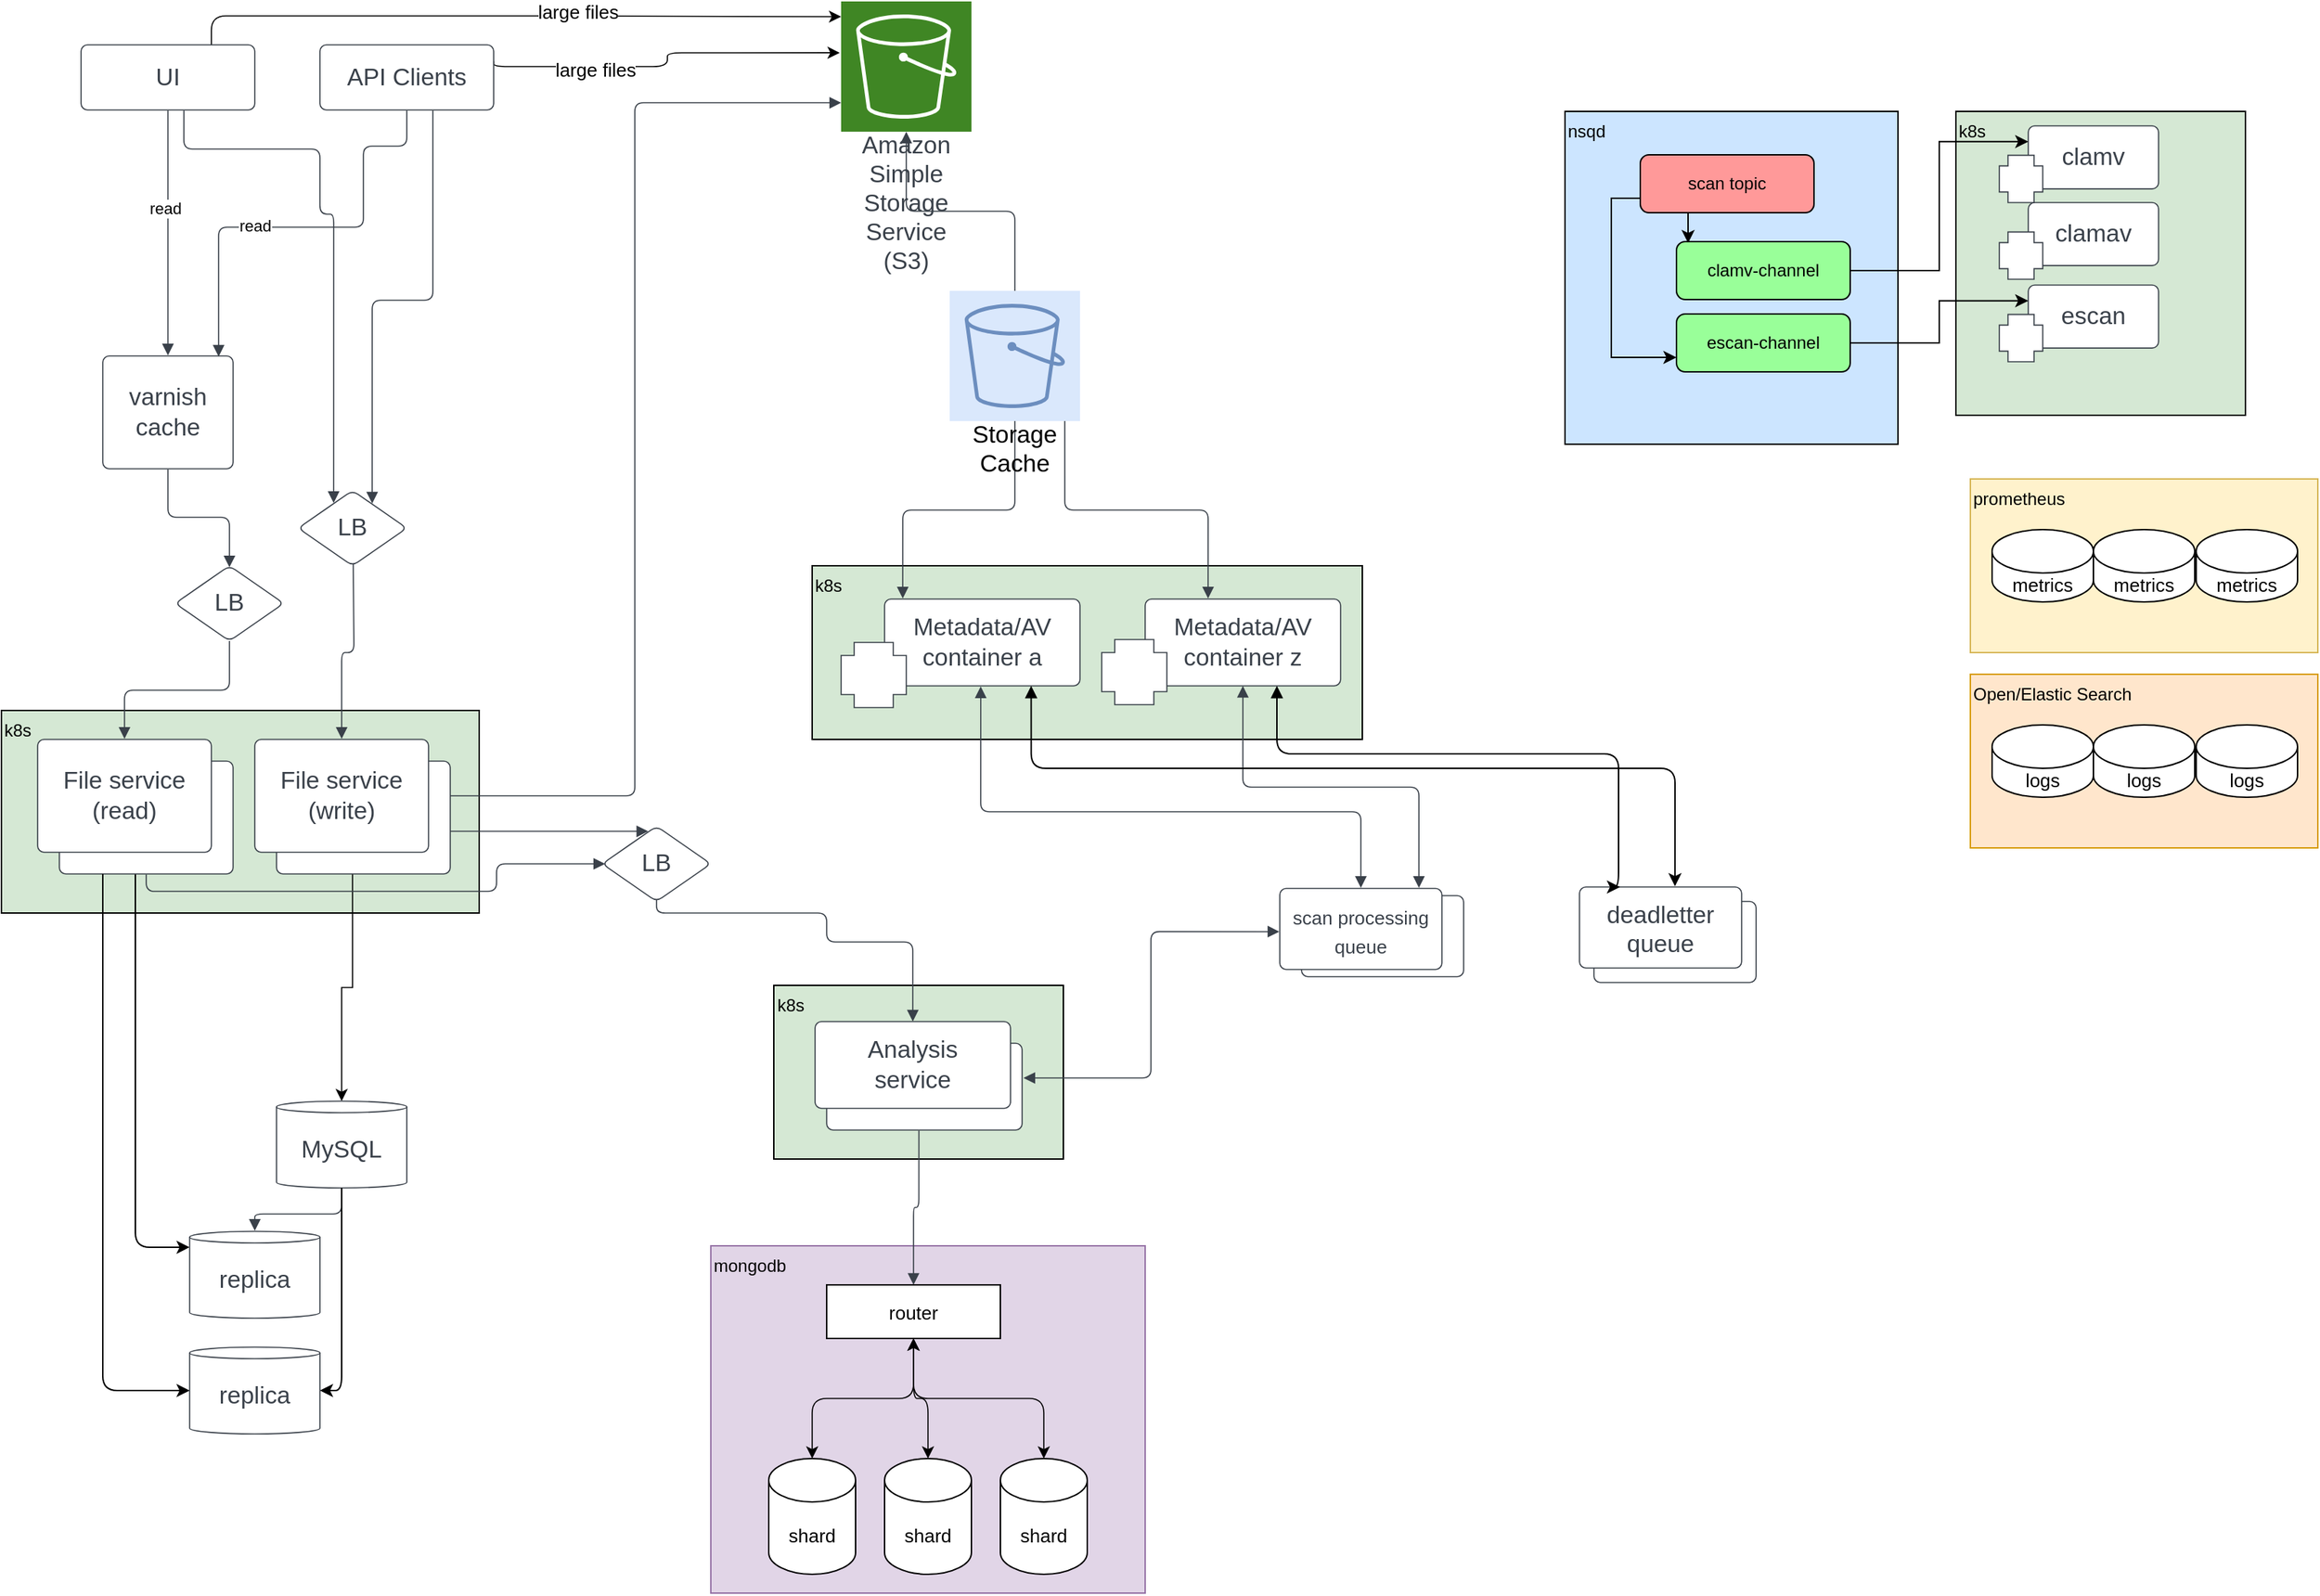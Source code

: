 <mxfile version="20.8.23" type="github">
  <diagram name="Page-1" id="y-LyxDxaMNcqyR3sVE2q">
    <mxGraphModel dx="1234" dy="1135" grid="1" gridSize="10" guides="1" tooltips="1" connect="1" arrows="1" fold="1" page="1" pageScale="1" pageWidth="850" pageHeight="1100" math="0" shadow="0">
      <root>
        <mxCell id="0" />
        <mxCell id="1" parent="0" />
        <mxCell id="04WBHfLe66z8OnM60uLq-13" value="&lt;div style=&quot;&quot;&gt;&lt;span style=&quot;background-color: initial;&quot;&gt;prometheus&lt;/span&gt;&lt;/div&gt;" style="rounded=0;whiteSpace=wrap;html=1;shadow=0;fillColor=#fff2cc;align=left;horizontal=1;verticalAlign=top;strokeColor=#d6b656;" parent="1" vertex="1">
          <mxGeometry x="1380" y="360" width="240" height="120" as="geometry" />
        </mxCell>
        <mxCell id="04WBHfLe66z8OnM60uLq-2" value="" style="html=1;overflow=block;blockSpacing=1;whiteSpace=wrap;fontSize=16.7;fontColor=#3a414a;spacing=9;strokeColor=#3a414a;strokeOpacity=100;rounded=1;absoluteArcSize=1;arcSize=9;strokeWidth=0.8;lucidId=btbAd6Julc-V;" parent="1" vertex="1">
          <mxGeometry x="1120" y="652" width="112" height="56" as="geometry" />
        </mxCell>
        <mxCell id="1xujQl--1Ha5xIMBBTP0-5" value="&lt;div style=&quot;&quot;&gt;&lt;span style=&quot;background-color: initial;&quot;&gt;k8s&lt;/span&gt;&lt;/div&gt;" style="rounded=0;whiteSpace=wrap;html=1;shadow=0;fillColor=#D5E8D4;align=left;verticalAlign=top;" parent="1" vertex="1">
          <mxGeometry x="580" y="420" width="380" height="120" as="geometry" />
        </mxCell>
        <mxCell id="1xujQl--1Ha5xIMBBTP0-4" value="&lt;div style=&quot;&quot;&gt;&lt;span style=&quot;background-color: initial;&quot;&gt;k8s&lt;/span&gt;&lt;/div&gt;" style="rounded=0;whiteSpace=wrap;html=1;shadow=0;fillColor=#D5E8D4;align=left;verticalAlign=top;" parent="1" vertex="1">
          <mxGeometry x="553.5" y="710" width="200" height="120" as="geometry" />
        </mxCell>
        <mxCell id="1xujQl--1Ha5xIMBBTP0-3" value="&lt;div style=&quot;&quot;&gt;&lt;span style=&quot;background-color: initial;&quot;&gt;k8s&lt;/span&gt;&lt;/div&gt;" style="rounded=0;whiteSpace=wrap;html=1;shadow=0;fillColor=#D5E8D4;align=left;verticalAlign=top;" parent="1" vertex="1">
          <mxGeometry x="20" y="520" width="330" height="140" as="geometry" />
        </mxCell>
        <mxCell id="04WBHfLe66z8OnM60uLq-6" style="edgeStyle=orthogonalEdgeStyle;rounded=1;orthogonalLoop=1;jettySize=auto;html=1;exitX=0.75;exitY=0;exitDx=0;exitDy=0;entryX=0;entryY=0.117;entryDx=0;entryDy=0;entryPerimeter=0;startArrow=none;startFill=0;strokeWidth=0.8;" parent="1" source="hXa-6y1HHUY4edhHJNpj-2" target="hXa-6y1HHUY4edhHJNpj-9" edge="1">
          <mxGeometry relative="1" as="geometry" />
        </mxCell>
        <mxCell id="04WBHfLe66z8OnM60uLq-18" value="large files" style="edgeLabel;html=1;align=center;verticalAlign=middle;resizable=0;points=[];fontSize=13;" parent="04WBHfLe66z8OnM60uLq-6" vertex="1" connectable="0">
          <mxGeometry x="0.205" y="4" relative="1" as="geometry">
            <mxPoint x="-1" as="offset" />
          </mxGeometry>
        </mxCell>
        <mxCell id="hXa-6y1HHUY4edhHJNpj-2" value="UI" style="html=1;overflow=block;blockSpacing=1;whiteSpace=wrap;fontSize=16.7;fontColor=#3a414a;spacing=3.8;strokeColor=#3a414a;strokeOpacity=100;rounded=1;absoluteArcSize=1;arcSize=9;strokeWidth=0.8;lucidId=MUaAsZmHcQHZ;" parent="1" vertex="1">
          <mxGeometry x="75" y="60" width="120" height="45" as="geometry" />
        </mxCell>
        <mxCell id="hXa-6y1HHUY4edhHJNpj-3" value="varnish&#xa;cache" style="html=1;overflow=block;blockSpacing=1;whiteSpace=wrap;fontSize=16.7;fontColor=#3a414a;spacing=9;strokeColor=#3a414a;strokeOpacity=100;rounded=1;absoluteArcSize=1;arcSize=9;strokeWidth=0.8;lucidId=AsbAGEp7X9WD;" parent="1" vertex="1">
          <mxGeometry x="90" y="275" width="90" height="78" as="geometry" />
        </mxCell>
        <mxCell id="04WBHfLe66z8OnM60uLq-7" style="edgeStyle=orthogonalEdgeStyle;rounded=1;orthogonalLoop=1;jettySize=auto;html=1;exitX=1;exitY=0.25;exitDx=0;exitDy=0;entryX=-0.011;entryY=0.394;entryDx=0;entryDy=0;entryPerimeter=0;startArrow=none;startFill=0;strokeWidth=0.8;" parent="1" source="hXa-6y1HHUY4edhHJNpj-4" target="hXa-6y1HHUY4edhHJNpj-9" edge="1">
          <mxGeometry relative="1" as="geometry">
            <Array as="points">
              <mxPoint x="360" y="75" />
              <mxPoint x="480" y="75" />
              <mxPoint x="480" y="66" />
            </Array>
          </mxGeometry>
        </mxCell>
        <mxCell id="04WBHfLe66z8OnM60uLq-19" value="large files" style="edgeLabel;html=1;align=center;verticalAlign=middle;resizable=0;points=[];fontSize=13;" parent="04WBHfLe66z8OnM60uLq-7" vertex="1" connectable="0">
          <mxGeometry x="-0.423" y="-2" relative="1" as="geometry">
            <mxPoint as="offset" />
          </mxGeometry>
        </mxCell>
        <mxCell id="hXa-6y1HHUY4edhHJNpj-4" value="API Clients" style="html=1;overflow=block;blockSpacing=1;whiteSpace=wrap;fontSize=16.7;fontColor=#3a414a;spacing=3.8;strokeColor=#3a414a;strokeOpacity=100;rounded=1;absoluteArcSize=1;arcSize=9;strokeWidth=0.8;lucidId=lAbAQljE3fKm;" parent="1" vertex="1">
          <mxGeometry x="240" y="60" width="120" height="45" as="geometry" />
        </mxCell>
        <mxCell id="hXa-6y1HHUY4edhHJNpj-5" value="" style="html=1;jettySize=18;whiteSpace=wrap;fontSize=13;strokeColor=#3a414a;strokeOpacity=100;strokeWidth=0.8;rounded=1;arcSize=12;edgeStyle=orthogonalEdgeStyle;startArrow=none;endArrow=block;endFill=1;exitX=0.5;exitY=1.008;exitPerimeter=0;entryX=0.5;entryY=-0.005;entryPerimeter=0;lucidId=yAbA5ouObgFG;" parent="1" source="hXa-6y1HHUY4edhHJNpj-2" target="hXa-6y1HHUY4edhHJNpj-3" edge="1">
          <mxGeometry width="100" height="100" relative="1" as="geometry">
            <Array as="points" />
          </mxGeometry>
        </mxCell>
        <mxCell id="04WBHfLe66z8OnM60uLq-8" value="read" style="edgeLabel;html=1;align=center;verticalAlign=middle;resizable=0;points=[];" parent="hXa-6y1HHUY4edhHJNpj-5" vertex="1" connectable="0">
          <mxGeometry x="-0.207" y="-2" relative="1" as="geometry">
            <mxPoint as="offset" />
          </mxGeometry>
        </mxCell>
        <mxCell id="hXa-6y1HHUY4edhHJNpj-6" value="" style="html=1;jettySize=18;whiteSpace=wrap;fontSize=13;strokeColor=#3a414a;strokeOpacity=100;strokeWidth=0.8;rounded=1;arcSize=12;edgeStyle=orthogonalEdgeStyle;startArrow=none;endArrow=block;endFill=1;exitX=0.5;exitY=1.008;exitPerimeter=0;lucidId=CAbAW3dfCDCP;entryX=0.889;entryY=0.006;entryDx=0;entryDy=0;entryPerimeter=0;" parent="1" source="hXa-6y1HHUY4edhHJNpj-4" target="hXa-6y1HHUY4edhHJNpj-3" edge="1">
          <mxGeometry width="100" height="100" relative="1" as="geometry">
            <Array as="points">
              <mxPoint x="300" y="130" />
              <mxPoint x="270" y="130" />
              <mxPoint x="270" y="186" />
              <mxPoint x="170" y="186" />
            </Array>
            <mxPoint x="170" y="270" as="targetPoint" />
          </mxGeometry>
        </mxCell>
        <mxCell id="04WBHfLe66z8OnM60uLq-9" value="read" style="edgeLabel;html=1;align=center;verticalAlign=middle;resizable=0;points=[];" parent="hXa-6y1HHUY4edhHJNpj-6" vertex="1" connectable="0">
          <mxGeometry x="0.224" y="4" relative="1" as="geometry">
            <mxPoint x="-2" y="-5" as="offset" />
          </mxGeometry>
        </mxCell>
        <mxCell id="hXa-6y1HHUY4edhHJNpj-7" value="" style="html=1;jettySize=18;whiteSpace=wrap;fontSize=13;strokeColor=#3a414a;strokeOpacity=100;strokeWidth=0.8;rounded=1;arcSize=12;edgeStyle=orthogonalEdgeStyle;startArrow=none;endArrow=block;endFill=1;exitX=0.592;exitY=1.008;exitPerimeter=0;entryX=0.326;entryY=0.165;entryPerimeter=0;lucidId=LK-A93RRJ~lh;" parent="1" source="hXa-6y1HHUY4edhHJNpj-2" target="hXa-6y1HHUY4edhHJNpj-24" edge="1">
          <mxGeometry width="100" height="100" relative="1" as="geometry">
            <Array as="points">
              <mxPoint x="146" y="132" />
              <mxPoint x="240" y="132" />
              <mxPoint x="240" y="177" />
              <mxPoint x="249" y="177" />
            </Array>
          </mxGeometry>
        </mxCell>
        <mxCell id="hXa-6y1HHUY4edhHJNpj-8" value="" style="html=1;jettySize=18;whiteSpace=wrap;fontSize=13;strokeColor=#3a414a;strokeOpacity=100;strokeWidth=0.8;rounded=1;arcSize=12;edgeStyle=orthogonalEdgeStyle;startArrow=none;endArrow=block;endFill=1;exitX=0.65;exitY=1.008;exitPerimeter=0;entryX=0.681;entryY=0.172;entryPerimeter=0;lucidId=3K-AAR2VfJgU;" parent="1" source="hXa-6y1HHUY4edhHJNpj-4" target="hXa-6y1HHUY4edhHJNpj-24" edge="1">
          <mxGeometry width="100" height="100" relative="1" as="geometry">
            <Array as="points" />
          </mxGeometry>
        </mxCell>
        <mxCell id="hXa-6y1HHUY4edhHJNpj-9" value="Amazon Simple Storage Service (S3)" style="html=1;overflow=block;blockSpacing=1;whiteSpace=wrap;shape=mxgraph.aws4.resourceIcon;resIcon=mxgraph.aws4.s3;labelPosition=center;verticalLabelPosition=bottom;align=center;verticalAlign=top;strokeColor=#ffffff;pointerEvents=1;fontSize=16.7;fontColor=#3a414a;spacing=0;strokeOpacity=100;rounded=1;absoluteArcSize=1;arcSize=9;fillColor=#3f8624;strokeWidth=0.8;lucidId=nL-A-xHwRL.q;" parent="1" vertex="1">
          <mxGeometry x="600" y="30" width="90" height="90" as="geometry" />
        </mxCell>
        <mxCell id="hXa-6y1HHUY4edhHJNpj-10" value="" style="html=1;jettySize=18;whiteSpace=wrap;fontSize=13;strokeColor=#3a414a;strokeOpacity=100;strokeWidth=0.8;rounded=1;arcSize=12;edgeStyle=orthogonalEdgeStyle;startArrow=block;startFill=1;endArrow=none;exitX=0.322;exitY=-0.006;exitPerimeter=0;entryX=0.883;entryY=1;entryPerimeter=0;lucidId=.R-AUnFkGZkl;entryDx=0;entryDy=0;" parent="1" source="hXa-6y1HHUY4edhHJNpj-19" target="hXa-6y1HHUY4edhHJNpj-29" edge="1">
          <mxGeometry width="100" height="100" relative="1" as="geometry">
            <Array as="points" />
          </mxGeometry>
        </mxCell>
        <mxCell id="hXa-6y1HHUY4edhHJNpj-11" value="" style="html=1;jettySize=18;whiteSpace=wrap;fontSize=13;strokeColor=#3a414a;strokeOpacity=100;strokeWidth=0.8;rounded=1;arcSize=12;edgeStyle=orthogonalEdgeStyle;startArrow=block;startFill=1;endArrow=none;exitX=0.093;exitY=-0.006;exitPerimeter=0;lucidId=gS-AWBN6CLWu;" parent="1" source="hXa-6y1HHUY4edhHJNpj-16" target="hXa-6y1HHUY4edhHJNpj-29" edge="1">
          <mxGeometry width="100" height="100" relative="1" as="geometry">
            <Array as="points" />
          </mxGeometry>
        </mxCell>
        <mxCell id="hXa-6y1HHUY4edhHJNpj-12" value="" style="html=1;jettySize=18;whiteSpace=wrap;fontSize=13;strokeColor=#3a414a;strokeOpacity=100;strokeWidth=0.8;rounded=1;arcSize=12;edgeStyle=orthogonalEdgeStyle;startArrow=block;startFill=1;endArrow=block;endFill=1;exitX=0.5;exitY=-0.007;exitPerimeter=0;entryX=0.492;entryY=1.006;entryPerimeter=0;lucidId=oV-Ak5NaA3l7;" parent="1" source="hXa-6y1HHUY4edhHJNpj-40" target="hXa-6y1HHUY4edhHJNpj-16" edge="1">
          <mxGeometry width="100" height="100" relative="1" as="geometry">
            <Array as="points">
              <mxPoint x="959" y="590" />
              <mxPoint x="696" y="590" />
            </Array>
          </mxGeometry>
        </mxCell>
        <mxCell id="hXa-6y1HHUY4edhHJNpj-13" value="" style="html=1;jettySize=18;whiteSpace=wrap;fontSize=13;strokeColor=#3a414a;strokeOpacity=100;strokeWidth=0.8;rounded=1;arcSize=12;edgeStyle=orthogonalEdgeStyle;startArrow=block;startFill=1;endArrow=block;endFill=1;exitX=0.858;exitY=-0.007;exitPerimeter=0;entryX=0.5;entryY=1;lucidId=tV-A46rRRQXX;entryDx=0;entryDy=0;" parent="1" source="hXa-6y1HHUY4edhHJNpj-40" target="hXa-6y1HHUY4edhHJNpj-19" edge="1">
          <mxGeometry width="100" height="100" relative="1" as="geometry">
            <Array as="points" />
          </mxGeometry>
        </mxCell>
        <mxCell id="hXa-6y1HHUY4edhHJNpj-14" value="" style="html=1;jettySize=18;whiteSpace=wrap;fontSize=13;strokeColor=#3a414a;strokeOpacity=100;strokeWidth=0.8;rounded=1;arcSize=12;edgeStyle=orthogonalEdgeStyle;startArrow=none;endArrow=block;endFill=1;exitX=1.003;exitY=0.5;exitPerimeter=0;entryX=0;entryY=0.778;entryPerimeter=0;lucidId=ZU-AGK-hpeZ6;entryDx=0;entryDy=0;" parent="1" source="hXa-6y1HHUY4edhHJNpj-36" target="hXa-6y1HHUY4edhHJNpj-9" edge="1">
          <mxGeometry width="100" height="100" relative="1" as="geometry">
            <Array as="points" />
          </mxGeometry>
        </mxCell>
        <mxCell id="hXa-6y1HHUY4edhHJNpj-15" value="" style="group;dropTarget=0;pointerEvents=0;" parent="1" vertex="1">
          <mxGeometry x="600" y="443" width="165" height="75" as="geometry" />
        </mxCell>
        <mxCell id="hXa-6y1HHUY4edhHJNpj-16" value="Metadata/AV container a" style="html=1;overflow=block;blockSpacing=1;whiteSpace=wrap;fontSize=16.7;fontColor=#3a414a;spacing=9;strokeColor=#3a414a;strokeOpacity=100;rounded=1;absoluteArcSize=1;arcSize=9;strokeWidth=0.8;lucidId=3ubARrWa.dEW;" parent="hXa-6y1HHUY4edhHJNpj-15" vertex="1">
          <mxGeometry x="30" width="135" height="60" as="geometry" />
        </mxCell>
        <mxCell id="hXa-6y1HHUY4edhHJNpj-17" value="" style="html=1;overflow=block;blockSpacing=1;whiteSpace=wrap;shape=cross;size=0.6;fontSize=13;spacing=3.8;strokeColor=#3a414a;strokeOpacity=100;rounded=1;absoluteArcSize=1;arcSize=9;strokeWidth=0.8;lucidId=CW-A0ZIognEs;" parent="hXa-6y1HHUY4edhHJNpj-15" vertex="1">
          <mxGeometry y="30" width="45" height="45" as="geometry" />
        </mxCell>
        <mxCell id="hXa-6y1HHUY4edhHJNpj-18" value="" style="group;dropTarget=0;pointerEvents=0;" parent="1" vertex="1">
          <mxGeometry x="780" y="443" width="165" height="73" as="geometry" />
        </mxCell>
        <mxCell id="hXa-6y1HHUY4edhHJNpj-19" value="Metadata/AV container z" style="html=1;overflow=block;blockSpacing=1;whiteSpace=wrap;fontSize=16.7;fontColor=#3a414a;spacing=9;strokeColor=#3a414a;strokeOpacity=100;rounded=1;absoluteArcSize=1;arcSize=9;strokeWidth=0.8;lucidId=IubAFPZZPDiD;" parent="hXa-6y1HHUY4edhHJNpj-18" vertex="1">
          <mxGeometry x="30" width="135" height="60" as="geometry" />
        </mxCell>
        <mxCell id="hXa-6y1HHUY4edhHJNpj-20" value="" style="html=1;overflow=block;blockSpacing=1;whiteSpace=wrap;shape=cross;size=0.6;fontSize=13;spacing=3.8;strokeColor=#3a414a;strokeOpacity=100;rounded=1;absoluteArcSize=1;arcSize=9;strokeWidth=0.8;lucidId=jX-A-kucoio-;" parent="hXa-6y1HHUY4edhHJNpj-18" vertex="1">
          <mxGeometry y="28" width="45" height="45" as="geometry" />
        </mxCell>
        <mxCell id="hXa-6y1HHUY4edhHJNpj-21" value="" style="html=1;jettySize=18;whiteSpace=wrap;fontSize=13;strokeColor=#3a414a;strokeOpacity=100;strokeWidth=0.8;rounded=1;arcSize=12;edgeStyle=orthogonalEdgeStyle;startArrow=none;endArrow=block;endFill=1;exitX=1.003;exitY=0.814;exitPerimeter=0;entryX=0.423;entryY=0.068;entryPerimeter=0;lucidId=w1-AuT3SUVOo;" parent="1" source="hXa-6y1HHUY4edhHJNpj-36" target="hXa-6y1HHUY4edhHJNpj-26" edge="1">
          <mxGeometry width="100" height="100" relative="1" as="geometry">
            <Array as="points" />
          </mxGeometry>
        </mxCell>
        <mxCell id="hXa-6y1HHUY4edhHJNpj-22" value="LB" style="html=1;overflow=block;blockSpacing=1;whiteSpace=wrap;rhombus;fontSize=16.7;fontColor=#3a414a;spacing=3.8;strokeColor=#3a414a;strokeOpacity=100;rounded=1;absoluteArcSize=1;arcSize=9;strokeWidth=0.8;lucidId=OJ_AG0BbIFwb;" parent="1" vertex="1">
          <mxGeometry x="140" y="420" width="75" height="52" as="geometry" />
        </mxCell>
        <mxCell id="hXa-6y1HHUY4edhHJNpj-23" value="" style="html=1;jettySize=18;whiteSpace=wrap;fontSize=13;strokeColor=#3a414a;strokeOpacity=100;strokeWidth=0.8;rounded=1;arcSize=12;edgeStyle=orthogonalEdgeStyle;startArrow=none;endArrow=block;endFill=1;exitX=0.5;exitY=1.005;exitPerimeter=0;entryX=0.5;entryY=0.02;entryPerimeter=0;lucidId=aK_AWFpUa9MZ;" parent="1" source="hXa-6y1HHUY4edhHJNpj-3" target="hXa-6y1HHUY4edhHJNpj-22" edge="1">
          <mxGeometry width="100" height="100" relative="1" as="geometry">
            <Array as="points" />
          </mxGeometry>
        </mxCell>
        <mxCell id="hXa-6y1HHUY4edhHJNpj-24" value="LB" style="html=1;overflow=block;blockSpacing=1;whiteSpace=wrap;rhombus;fontSize=16.7;fontColor=#3a414a;spacing=3.8;strokeColor=#3a414a;strokeOpacity=100;rounded=1;absoluteArcSize=1;arcSize=9;strokeWidth=0.8;lucidId=oK_AIq6K_kL.;" parent="1" vertex="1">
          <mxGeometry x="225" y="368" width="75" height="52" as="geometry" />
        </mxCell>
        <mxCell id="hXa-6y1HHUY4edhHJNpj-26" value="LB" style="html=1;overflow=block;blockSpacing=1;whiteSpace=wrap;rhombus;fontSize=16.7;fontColor=#3a414a;spacing=3.8;strokeColor=#3a414a;strokeOpacity=100;rounded=1;absoluteArcSize=1;arcSize=9;strokeWidth=0.8;lucidId=iL_A.OpMFom.;" parent="1" vertex="1">
          <mxGeometry x="435" y="600" width="75" height="52" as="geometry" />
        </mxCell>
        <mxCell id="hXa-6y1HHUY4edhHJNpj-27" value="" style="html=1;jettySize=18;whiteSpace=wrap;fontSize=13;strokeColor=#3a414a;strokeOpacity=100;strokeWidth=0.8;rounded=1;arcSize=12;edgeStyle=orthogonalEdgeStyle;startArrow=block;endArrow=block;endFill=1;exitX=1.007;exitY=0.4;exitPerimeter=0;entryX=-0.003;entryY=0.533;entryPerimeter=0;lucidId=lV-As-lXmsPl;startFill=1;exitDx=0;exitDy=0;" parent="1" source="hXa-6y1HHUY4edhHJNpj-42" target="hXa-6y1HHUY4edhHJNpj-40" edge="1">
          <mxGeometry width="100" height="100" relative="1" as="geometry">
            <Array as="points" />
          </mxGeometry>
        </mxCell>
        <mxCell id="hXa-6y1HHUY4edhHJNpj-28" value="" style="html=1;jettySize=18;whiteSpace=wrap;fontSize=13;strokeColor=#3a414a;strokeOpacity=100;strokeWidth=0.8;rounded=1;arcSize=12;edgeStyle=orthogonalEdgeStyle;startArrow=none;endArrow=block;endFill=1;exitX=0.5;exitY=0.98;exitPerimeter=0;entryX=0.5;entryY=0;lucidId=VL_AtHybdBf0;entryDx=0;entryDy=0;" parent="1" source="hXa-6y1HHUY4edhHJNpj-26" target="hXa-6y1HHUY4edhHJNpj-43" edge="1">
          <mxGeometry width="100" height="100" relative="1" as="geometry">
            <Array as="points">
              <mxPoint x="473" y="660" />
              <mxPoint x="590" y="660" />
              <mxPoint x="590" y="680" />
              <mxPoint x="650" y="680" />
            </Array>
          </mxGeometry>
        </mxCell>
        <mxCell id="hXa-6y1HHUY4edhHJNpj-29" value="Storage Cache" style="html=1;overflow=block;blockSpacing=1;whiteSpace=wrap;shape=mxgraph.aws4.resourceIcon;resIcon=mxgraph.aws4.s3;labelPosition=center;verticalLabelPosition=bottom;align=center;verticalAlign=top;strokeColor=#6c8ebf;pointerEvents=1;fontSize=16.7;spacing=0;strokeOpacity=100;fillOpacity=100;rounded=1;absoluteArcSize=1;arcSize=9;fillColor=#dae8fc;strokeWidth=0.8;lucidId=W2sBEWSzJqv8;" parent="1" vertex="1">
          <mxGeometry x="675" y="230" width="90" height="90" as="geometry" />
        </mxCell>
        <mxCell id="hXa-6y1HHUY4edhHJNpj-30" value="" style="html=1;jettySize=18;whiteSpace=wrap;fontSize=13;strokeColor=#3a414a;strokeOpacity=100;strokeWidth=0.8;rounded=1;arcSize=12;edgeStyle=orthogonalEdgeStyle;startArrow=none;endArrow=block;endFill=1;exitX=0.5;exitY=0;exitPerimeter=0;lucidId=O3sBa9tVLNE4;" parent="1" source="hXa-6y1HHUY4edhHJNpj-29" target="hXa-6y1HHUY4edhHJNpj-9" edge="1">
          <mxGeometry width="100" height="100" relative="1" as="geometry">
            <Array as="points" />
          </mxGeometry>
        </mxCell>
        <mxCell id="qNekTlK7of5VXqVgO7ZV-2" style="edgeStyle=orthogonalEdgeStyle;rounded=1;orthogonalLoop=1;jettySize=auto;html=1;exitX=0.5;exitY=1;exitDx=0;exitDy=0;entryX=0;entryY=0.183;entryDx=0;entryDy=0;entryPerimeter=0;" edge="1" parent="1" source="hXa-6y1HHUY4edhHJNpj-31" target="hXa-6y1HHUY4edhHJNpj-51">
          <mxGeometry relative="1" as="geometry" />
        </mxCell>
        <mxCell id="hXa-6y1HHUY4edhHJNpj-31" value="" style="group;dropTarget=0;pointerEvents=0;" parent="1" vertex="1">
          <mxGeometry x="45" y="540" width="135" height="93" as="geometry" />
        </mxCell>
        <mxCell id="hXa-6y1HHUY4edhHJNpj-32" value="" style="html=1;overflow=block;blockSpacing=1;whiteSpace=wrap;fontSize=13;spacing=9;strokeColor=#3a414a;strokeOpacity=100;rounded=1;absoluteArcSize=1;arcSize=9;strokeWidth=0.8;lucidId=~ttBVEa3.I3N;" parent="hXa-6y1HHUY4edhHJNpj-31" vertex="1">
          <mxGeometry x="15" y="15" width="120" height="78" as="geometry" />
        </mxCell>
        <mxCell id="hXa-6y1HHUY4edhHJNpj-33" value="File service&lt;br&gt;(read)" style="html=1;overflow=block;blockSpacing=1;whiteSpace=wrap;fontSize=16.7;fontColor=#3a414a;spacing=9;strokeColor=#3a414a;strokeOpacity=100;rounded=1;absoluteArcSize=1;arcSize=9;strokeWidth=0.8;lucidId=7O-AwI3FcKb8;" parent="hXa-6y1HHUY4edhHJNpj-31" vertex="1">
          <mxGeometry width="120" height="78" as="geometry" />
        </mxCell>
        <mxCell id="1xujQl--1Ha5xIMBBTP0-7" style="edgeStyle=orthogonalEdgeStyle;rounded=0;orthogonalLoop=1;jettySize=auto;html=1;exitX=0.5;exitY=1;exitDx=0;exitDy=0;entryX=0.5;entryY=0;entryDx=0;entryDy=0;entryPerimeter=0;strokeWidth=0.8;" parent="1" source="hXa-6y1HHUY4edhHJNpj-34" target="hXa-6y1HHUY4edhHJNpj-52" edge="1">
          <mxGeometry relative="1" as="geometry" />
        </mxCell>
        <mxCell id="hXa-6y1HHUY4edhHJNpj-34" value="" style="group;dropTarget=0;pointerEvents=0;" parent="1" vertex="1">
          <mxGeometry x="195" y="540" width="135" height="93" as="geometry" />
        </mxCell>
        <mxCell id="hXa-6y1HHUY4edhHJNpj-35" value="" style="html=1;overflow=block;blockSpacing=1;whiteSpace=wrap;fontSize=13;spacing=9;strokeColor=#3a414a;strokeOpacity=100;rounded=1;absoluteArcSize=1;arcSize=9;strokeWidth=0.8;lucidId=kvtBJpCWYM_A;" parent="hXa-6y1HHUY4edhHJNpj-34" vertex="1">
          <mxGeometry x="15" y="15" width="120" height="78" as="geometry" />
        </mxCell>
        <mxCell id="hXa-6y1HHUY4edhHJNpj-36" value="File service&lt;br&gt;(write)" style="html=1;overflow=block;blockSpacing=1;whiteSpace=wrap;fontSize=16.7;fontColor=#3a414a;spacing=9;strokeColor=#3a414a;strokeOpacity=100;rounded=1;absoluteArcSize=1;arcSize=9;strokeWidth=0.8;lucidId=PJ-AoIGXcERA;" parent="hXa-6y1HHUY4edhHJNpj-34" vertex="1">
          <mxGeometry width="120" height="78" as="geometry" />
        </mxCell>
        <mxCell id="hXa-6y1HHUY4edhHJNpj-38" value="" style="group;dropTarget=0;pointerEvents=0;" parent="1" vertex="1">
          <mxGeometry x="903" y="638" width="127" height="66" as="geometry" />
        </mxCell>
        <mxCell id="hXa-6y1HHUY4edhHJNpj-39" value="queue" style="html=1;overflow=block;blockSpacing=1;whiteSpace=wrap;fontSize=16.7;fontColor=#3a414a;spacing=9;strokeColor=#3a414a;strokeOpacity=100;rounded=1;absoluteArcSize=1;arcSize=9;strokeWidth=0.8;lucidId=hxtB71~ZdOpO;" parent="hXa-6y1HHUY4edhHJNpj-38" vertex="1">
          <mxGeometry x="15" y="10" width="112" height="56" as="geometry" />
        </mxCell>
        <mxCell id="hXa-6y1HHUY4edhHJNpj-40" value="&lt;font style=&quot;font-size: 13px;&quot;&gt;scan processing&lt;br&gt;queue&lt;/font&gt;" style="html=1;overflow=block;blockSpacing=1;whiteSpace=wrap;fontSize=16.7;fontColor=#3a414a;spacing=9;strokeColor=#3a414a;strokeOpacity=100;rounded=1;absoluteArcSize=1;arcSize=9;strokeWidth=0.8;lucidId=btbAd6Julc-V;" parent="hXa-6y1HHUY4edhHJNpj-38" vertex="1">
          <mxGeometry y="5" width="112" height="56" as="geometry" />
        </mxCell>
        <mxCell id="hXa-6y1HHUY4edhHJNpj-41" value="" style="group;dropTarget=0;pointerEvents=0;" parent="1" vertex="1">
          <mxGeometry x="582" y="735" width="143" height="75" as="geometry" />
        </mxCell>
        <mxCell id="hXa-6y1HHUY4edhHJNpj-42" value="" style="html=1;overflow=block;blockSpacing=1;whiteSpace=wrap;fontSize=13;spacing=9;strokeColor=#3a414a;strokeOpacity=100;rounded=1;absoluteArcSize=1;arcSize=9;strokeWidth=0.8;lucidId=EwtBDiIN6bOl;" parent="hXa-6y1HHUY4edhHJNpj-41" vertex="1">
          <mxGeometry x="8" y="15" width="135" height="60" as="geometry" />
        </mxCell>
        <mxCell id="hXa-6y1HHUY4edhHJNpj-43" value="Analysis&#xa;service" style="html=1;overflow=block;blockSpacing=1;whiteSpace=wrap;fontSize=16.7;fontColor=#3a414a;spacing=9;strokeColor=#3a414a;strokeOpacity=100;rounded=1;absoluteArcSize=1;arcSize=9;strokeWidth=0.8;lucidId=BdbA87A00XSl;" parent="hXa-6y1HHUY4edhHJNpj-41" vertex="1">
          <mxGeometry width="135" height="60" as="geometry" />
        </mxCell>
        <mxCell id="hXa-6y1HHUY4edhHJNpj-50" value="" style="group;dropTarget=0;pointerEvents=0;" parent="1" vertex="1">
          <mxGeometry x="150" y="790" width="210" height="150" as="geometry" />
        </mxCell>
        <mxCell id="hXa-6y1HHUY4edhHJNpj-51" value="replica" style="html=1;overflow=block;blockSpacing=1;whiteSpace=wrap;shape=cylinder3;size=4;anchorPointDirection=0;boundedLbl=1;fontSize=16.7;fontColor=#3a414a;spacing=3.8;strokeColor=#3a414a;strokeOpacity=100;rounded=1;absoluteArcSize=1;arcSize=9;strokeWidth=0.8;lucidId=qO_AcrsBWPtd;" parent="hXa-6y1HHUY4edhHJNpj-50" vertex="1">
          <mxGeometry y="90" width="90" height="60" as="geometry" />
        </mxCell>
        <mxCell id="hXa-6y1HHUY4edhHJNpj-52" value="MySQL" style="html=1;overflow=block;blockSpacing=1;whiteSpace=wrap;shape=cylinder3;size=4;anchorPointDirection=0;boundedLbl=1;fontSize=16.7;fontColor=#3a414a;spacing=3.8;strokeColor=#3a414a;strokeOpacity=100;rounded=1;absoluteArcSize=1;arcSize=9;strokeWidth=0.8;lucidId=FN_AYEe.1FHx;" parent="hXa-6y1HHUY4edhHJNpj-50" vertex="1">
          <mxGeometry x="60" width="90" height="60" as="geometry" />
        </mxCell>
        <mxCell id="hXa-6y1HHUY4edhHJNpj-54" value="" style="html=1;jettySize=18;whiteSpace=wrap;fontSize=13;strokeColor=#3a414a;strokeOpacity=100;strokeWidth=0.8;rounded=1;arcSize=12;edgeStyle=orthogonalEdgeStyle;startArrow=none;endArrow=block;endFill=1;exitX=0.5;exitY=1.006;exitPerimeter=0;entryX=0.5;entryY=-0.006;entryPerimeter=0;lucidId=_BtBj2xk1Dra;" parent="hXa-6y1HHUY4edhHJNpj-50" source="hXa-6y1HHUY4edhHJNpj-52" target="hXa-6y1HHUY4edhHJNpj-51" edge="1">
          <mxGeometry width="100" height="100" relative="1" as="geometry">
            <Array as="points" />
          </mxGeometry>
        </mxCell>
        <mxCell id="hXa-6y1HHUY4edhHJNpj-58" value="" style="html=1;jettySize=18;whiteSpace=wrap;fontSize=13;strokeColor=#3a414a;strokeOpacity=100;strokeWidth=0.8;rounded=1;arcSize=12;edgeStyle=orthogonalEdgeStyle;startArrow=none;endArrow=block;endFill=1;exitX=0.5;exitY=1.005;exitPerimeter=0;lucidId=O1-ApJW1sdHY;" parent="1" source="hXa-6y1HHUY4edhHJNpj-32" edge="1">
          <mxGeometry width="100" height="100" relative="1" as="geometry">
            <Array as="points">
              <mxPoint x="120" y="645" />
              <mxPoint x="362" y="645" />
              <mxPoint x="362" y="626" />
            </Array>
            <mxPoint x="437" y="626" as="targetPoint" />
          </mxGeometry>
        </mxCell>
        <mxCell id="hXa-6y1HHUY4edhHJNpj-59" value="" style="html=1;jettySize=18;whiteSpace=wrap;fontSize=13;strokeColor=#3a414a;strokeOpacity=100;strokeWidth=0.8;rounded=1;arcSize=12;edgeStyle=orthogonalEdgeStyle;startArrow=none;endArrow=block;endFill=1;entryX=0.5;entryY=-0.005;entryPerimeter=0;lucidId=iK_A9S8~naMm;exitX=0.5;exitY=1;exitDx=0;exitDy=0;" parent="1" source="hXa-6y1HHUY4edhHJNpj-22" target="hXa-6y1HHUY4edhHJNpj-33" edge="1">
          <mxGeometry width="100" height="100" relative="1" as="geometry">
            <Array as="points" />
            <mxPoint x="105" y="479" as="sourcePoint" />
          </mxGeometry>
        </mxCell>
        <mxCell id="hXa-6y1HHUY4edhHJNpj-60" value="" style="html=1;jettySize=18;whiteSpace=wrap;fontSize=13;strokeColor=#3a414a;strokeOpacity=100;strokeWidth=0.8;rounded=1;arcSize=12;edgeStyle=orthogonalEdgeStyle;startArrow=none;endArrow=block;endFill=1;entryX=0.5;entryY=-0.005;entryPerimeter=0;lucidId=4K_AyZ6jOAAn;" parent="1" target="hXa-6y1HHUY4edhHJNpj-36" edge="1">
          <mxGeometry width="100" height="100" relative="1" as="geometry">
            <Array as="points" />
            <mxPoint x="263" y="419" as="sourcePoint" />
          </mxGeometry>
        </mxCell>
        <mxCell id="04WBHfLe66z8OnM60uLq-1" value="deadletter&lt;br&gt;queue" style="html=1;overflow=block;blockSpacing=1;whiteSpace=wrap;fontSize=16.7;fontColor=#3a414a;spacing=9;strokeColor=#3a414a;strokeOpacity=100;rounded=1;absoluteArcSize=1;arcSize=9;strokeWidth=0.8;lucidId=btbAd6Julc-V;container=1;" parent="1" vertex="1">
          <mxGeometry x="1110" y="642" width="112" height="56" as="geometry">
            <mxRectangle x="1110" y="642" width="130" height="70" as="alternateBounds" />
          </mxGeometry>
        </mxCell>
        <mxCell id="04WBHfLe66z8OnM60uLq-4" style="edgeStyle=orthogonalEdgeStyle;rounded=1;orthogonalLoop=1;jettySize=auto;html=1;exitX=1;exitY=1;exitDx=0;exitDy=0;entryX=0.25;entryY=0;entryDx=0;entryDy=0;startArrow=block;startFill=1;" parent="1" target="04WBHfLe66z8OnM60uLq-1" edge="1">
          <mxGeometry relative="1" as="geometry">
            <mxPoint x="901" y="503" as="sourcePoint" />
            <mxPoint x="1137" y="626" as="targetPoint" />
            <Array as="points">
              <mxPoint x="901" y="550" />
              <mxPoint x="1137" y="550" />
            </Array>
          </mxGeometry>
        </mxCell>
        <mxCell id="04WBHfLe66z8OnM60uLq-5" style="edgeStyle=orthogonalEdgeStyle;rounded=1;orthogonalLoop=1;jettySize=auto;html=1;exitX=0.75;exitY=1;exitDx=0;exitDy=0;entryX=0.589;entryY=-0.009;entryDx=0;entryDy=0;entryPerimeter=0;startArrow=block;startFill=1;" parent="1" source="hXa-6y1HHUY4edhHJNpj-16" target="04WBHfLe66z8OnM60uLq-1" edge="1">
          <mxGeometry relative="1" as="geometry">
            <Array as="points">
              <mxPoint x="731" y="560" />
              <mxPoint x="1176" y="560" />
            </Array>
          </mxGeometry>
        </mxCell>
        <mxCell id="04WBHfLe66z8OnM60uLq-10" value="metrics" style="shape=cylinder3;whiteSpace=wrap;html=1;boundedLbl=1;backgroundOutline=1;size=15;fontSize=13;" parent="1" vertex="1">
          <mxGeometry x="1395" y="395" width="70" height="50" as="geometry" />
        </mxCell>
        <mxCell id="04WBHfLe66z8OnM60uLq-11" value="metrics" style="shape=cylinder3;whiteSpace=wrap;html=1;boundedLbl=1;backgroundOutline=1;size=15;fontSize=13;" parent="1" vertex="1">
          <mxGeometry x="1465" y="395" width="70" height="50" as="geometry" />
        </mxCell>
        <mxCell id="04WBHfLe66z8OnM60uLq-12" value="metrics" style="shape=cylinder3;whiteSpace=wrap;html=1;boundedLbl=1;backgroundOutline=1;size=15;fontSize=13;" parent="1" vertex="1">
          <mxGeometry x="1536" y="395" width="70" height="50" as="geometry" />
        </mxCell>
        <mxCell id="04WBHfLe66z8OnM60uLq-14" value="&lt;div style=&quot;&quot;&gt;Open/Elastic Search&lt;/div&gt;" style="rounded=0;whiteSpace=wrap;html=1;shadow=0;fillColor=#ffe6cc;align=left;horizontal=1;verticalAlign=top;strokeColor=#d79b00;" parent="1" vertex="1">
          <mxGeometry x="1380" y="495" width="240" height="120" as="geometry" />
        </mxCell>
        <mxCell id="04WBHfLe66z8OnM60uLq-15" value="logs" style="shape=cylinder3;whiteSpace=wrap;html=1;boundedLbl=1;backgroundOutline=1;size=15;fontSize=13;" parent="1" vertex="1">
          <mxGeometry x="1395" y="530" width="70" height="50" as="geometry" />
        </mxCell>
        <mxCell id="04WBHfLe66z8OnM60uLq-16" value="logs" style="shape=cylinder3;whiteSpace=wrap;html=1;boundedLbl=1;backgroundOutline=1;size=15;fontSize=13;" parent="1" vertex="1">
          <mxGeometry x="1465" y="530" width="70" height="50" as="geometry" />
        </mxCell>
        <mxCell id="04WBHfLe66z8OnM60uLq-17" value="logs" style="shape=cylinder3;whiteSpace=wrap;html=1;boundedLbl=1;backgroundOutline=1;size=15;fontSize=13;" parent="1" vertex="1">
          <mxGeometry x="1536" y="530" width="70" height="50" as="geometry" />
        </mxCell>
        <mxCell id="04WBHfLe66z8OnM60uLq-52" value="" style="group" parent="1" vertex="1" connectable="0">
          <mxGeometry x="1100" y="106" width="470" height="230" as="geometry" />
        </mxCell>
        <mxCell id="EltOaHKeJ5gqGpreGJQM-1" value="nsqd" style="rounded=0;whiteSpace=wrap;html=1;align=left;fillColor=#CCE5FF;movable=1;resizable=1;rotatable=1;deletable=1;editable=1;locked=0;connectable=1;verticalAlign=top;" parent="04WBHfLe66z8OnM60uLq-52" vertex="1">
          <mxGeometry width="230" height="230" as="geometry" />
        </mxCell>
        <mxCell id="EltOaHKeJ5gqGpreGJQM-5" value="" style="group" parent="04WBHfLe66z8OnM60uLq-52" vertex="1" connectable="0">
          <mxGeometry x="52" y="30" width="145" height="150" as="geometry" />
        </mxCell>
        <mxCell id="EltOaHKeJ5gqGpreGJQM-22" style="edgeStyle=orthogonalEdgeStyle;rounded=0;orthogonalLoop=1;jettySize=auto;html=1;exitX=0.25;exitY=1;exitDx=0;exitDy=0;entryX=0.067;entryY=0.025;entryDx=0;entryDy=0;entryPerimeter=0;" parent="EltOaHKeJ5gqGpreGJQM-5" source="EltOaHKeJ5gqGpreGJQM-2" target="EltOaHKeJ5gqGpreGJQM-3" edge="1">
          <mxGeometry relative="1" as="geometry" />
        </mxCell>
        <mxCell id="EltOaHKeJ5gqGpreGJQM-24" style="edgeStyle=orthogonalEdgeStyle;rounded=0;orthogonalLoop=1;jettySize=auto;html=1;exitX=0;exitY=0.75;exitDx=0;exitDy=0;entryX=0;entryY=0.75;entryDx=0;entryDy=0;" parent="EltOaHKeJ5gqGpreGJQM-5" source="EltOaHKeJ5gqGpreGJQM-2" target="EltOaHKeJ5gqGpreGJQM-4" edge="1">
          <mxGeometry relative="1" as="geometry" />
        </mxCell>
        <mxCell id="EltOaHKeJ5gqGpreGJQM-2" value="scan topic" style="rounded=1;whiteSpace=wrap;html=1;fillColor=#FF9999;" parent="EltOaHKeJ5gqGpreGJQM-5" vertex="1">
          <mxGeometry width="120" height="40" as="geometry" />
        </mxCell>
        <mxCell id="EltOaHKeJ5gqGpreGJQM-3" value="clamv-channel" style="rounded=1;whiteSpace=wrap;html=1;fillColor=#99FF99;" parent="EltOaHKeJ5gqGpreGJQM-5" vertex="1">
          <mxGeometry x="25" y="60" width="120" height="40" as="geometry" />
        </mxCell>
        <mxCell id="EltOaHKeJ5gqGpreGJQM-4" value="escan-channel" style="rounded=1;whiteSpace=wrap;html=1;fillColor=#99FF99;" parent="EltOaHKeJ5gqGpreGJQM-5" vertex="1">
          <mxGeometry x="25" y="110" width="120" height="40" as="geometry" />
        </mxCell>
        <mxCell id="EltOaHKeJ5gqGpreGJQM-6" value="&lt;div style=&quot;&quot;&gt;&lt;span style=&quot;background-color: initial;&quot;&gt;k8s&lt;/span&gt;&lt;/div&gt;" style="rounded=0;whiteSpace=wrap;html=1;shadow=0;fillColor=#D5E8D4;align=left;verticalAlign=top;" parent="04WBHfLe66z8OnM60uLq-52" vertex="1">
          <mxGeometry x="270" width="200" height="210" as="geometry" />
        </mxCell>
        <mxCell id="EltOaHKeJ5gqGpreGJQM-10" value="" style="group;dropTarget=0;pointerEvents=0;" parent="04WBHfLe66z8OnM60uLq-52" vertex="1">
          <mxGeometry x="300" y="63" width="110" height="53" as="geometry" />
        </mxCell>
        <mxCell id="EltOaHKeJ5gqGpreGJQM-11" value="clamav" style="html=1;overflow=block;blockSpacing=1;whiteSpace=wrap;fontSize=16.7;fontColor=#3a414a;spacing=9;strokeColor=#3a414a;strokeOpacity=100;rounded=1;absoluteArcSize=1;arcSize=9;strokeWidth=0.8;lucidId=IubAFPZZPDiD;" parent="EltOaHKeJ5gqGpreGJQM-10" vertex="1">
          <mxGeometry x="20" width="90" height="43.562" as="geometry" />
        </mxCell>
        <mxCell id="EltOaHKeJ5gqGpreGJQM-12" value="" style="html=1;overflow=block;blockSpacing=1;whiteSpace=wrap;shape=cross;size=0.6;fontSize=13;spacing=3.8;strokeColor=#3a414a;strokeOpacity=100;rounded=1;absoluteArcSize=1;arcSize=9;strokeWidth=0.8;lucidId=jX-A-kucoio-;" parent="EltOaHKeJ5gqGpreGJQM-10" vertex="1">
          <mxGeometry y="20.329" width="30" height="32.671" as="geometry" />
        </mxCell>
        <mxCell id="EltOaHKeJ5gqGpreGJQM-13" value="" style="group;dropTarget=0;pointerEvents=0;" parent="04WBHfLe66z8OnM60uLq-52" vertex="1">
          <mxGeometry x="300" y="10" width="110" height="53" as="geometry" />
        </mxCell>
        <mxCell id="EltOaHKeJ5gqGpreGJQM-14" value="clamv" style="html=1;overflow=block;blockSpacing=1;whiteSpace=wrap;fontSize=16.7;fontColor=#3a414a;spacing=9;strokeColor=#3a414a;strokeOpacity=100;rounded=1;absoluteArcSize=1;arcSize=9;strokeWidth=0.8;lucidId=IubAFPZZPDiD;" parent="EltOaHKeJ5gqGpreGJQM-13" vertex="1">
          <mxGeometry x="20" width="90" height="43.562" as="geometry" />
        </mxCell>
        <mxCell id="EltOaHKeJ5gqGpreGJQM-15" value="" style="html=1;overflow=block;blockSpacing=1;whiteSpace=wrap;shape=cross;size=0.6;fontSize=13;spacing=3.8;strokeColor=#3a414a;strokeOpacity=100;rounded=1;absoluteArcSize=1;arcSize=9;strokeWidth=0.8;lucidId=jX-A-kucoio-;" parent="EltOaHKeJ5gqGpreGJQM-13" vertex="1">
          <mxGeometry y="20.329" width="30" height="32.671" as="geometry" />
        </mxCell>
        <mxCell id="EltOaHKeJ5gqGpreGJQM-16" value="" style="group;dropTarget=0;pointerEvents=0;" parent="04WBHfLe66z8OnM60uLq-52" vertex="1">
          <mxGeometry x="300" y="120" width="110" height="53" as="geometry" />
        </mxCell>
        <mxCell id="EltOaHKeJ5gqGpreGJQM-17" value="escan" style="html=1;overflow=block;blockSpacing=1;whiteSpace=wrap;fontSize=16.7;fontColor=#3a414a;spacing=9;strokeColor=#3a414a;strokeOpacity=100;rounded=1;absoluteArcSize=1;arcSize=9;strokeWidth=0.8;lucidId=IubAFPZZPDiD;" parent="EltOaHKeJ5gqGpreGJQM-16" vertex="1">
          <mxGeometry x="20" width="90" height="43.562" as="geometry" />
        </mxCell>
        <mxCell id="EltOaHKeJ5gqGpreGJQM-18" value="" style="html=1;overflow=block;blockSpacing=1;whiteSpace=wrap;shape=cross;size=0.6;fontSize=13;spacing=3.8;strokeColor=#3a414a;strokeOpacity=100;rounded=1;absoluteArcSize=1;arcSize=9;strokeWidth=0.8;lucidId=jX-A-kucoio-;" parent="EltOaHKeJ5gqGpreGJQM-16" vertex="1">
          <mxGeometry y="20.329" width="30" height="32.671" as="geometry" />
        </mxCell>
        <mxCell id="EltOaHKeJ5gqGpreGJQM-19" style="edgeStyle=orthogonalEdgeStyle;rounded=0;orthogonalLoop=1;jettySize=auto;html=1;exitX=1;exitY=0.5;exitDx=0;exitDy=0;entryX=0;entryY=0.25;entryDx=0;entryDy=0;" parent="04WBHfLe66z8OnM60uLq-52" source="EltOaHKeJ5gqGpreGJQM-3" target="EltOaHKeJ5gqGpreGJQM-14" edge="1">
          <mxGeometry relative="1" as="geometry" />
        </mxCell>
        <mxCell id="EltOaHKeJ5gqGpreGJQM-20" style="edgeStyle=orthogonalEdgeStyle;rounded=0;orthogonalLoop=1;jettySize=auto;html=1;exitX=1;exitY=0.5;exitDx=0;exitDy=0;entryX=0;entryY=0.25;entryDx=0;entryDy=0;" parent="04WBHfLe66z8OnM60uLq-52" source="EltOaHKeJ5gqGpreGJQM-4" target="EltOaHKeJ5gqGpreGJQM-17" edge="1">
          <mxGeometry relative="1" as="geometry" />
        </mxCell>
        <mxCell id="qNekTlK7of5VXqVgO7ZV-1" value="" style="group" vertex="1" connectable="0" parent="1">
          <mxGeometry x="510" y="890" width="300" height="240" as="geometry" />
        </mxCell>
        <mxCell id="04WBHfLe66z8OnM60uLq-50" value="&lt;div style=&quot;&quot;&gt;&lt;span style=&quot;background-color: initial;&quot;&gt;mongodb&lt;/span&gt;&lt;/div&gt;" style="rounded=0;whiteSpace=wrap;html=1;shadow=0;fillColor=#e1d5e7;align=left;horizontal=1;verticalAlign=top;strokeColor=#9673a6;" parent="qNekTlK7of5VXqVgO7ZV-1" vertex="1">
          <mxGeometry width="300" height="240" as="geometry" />
        </mxCell>
        <mxCell id="04WBHfLe66z8OnM60uLq-20" value="router" style="rounded=0;whiteSpace=wrap;html=1;fontSize=13;" parent="qNekTlK7of5VXqVgO7ZV-1" vertex="1">
          <mxGeometry x="80" y="27" width="120" height="37" as="geometry" />
        </mxCell>
        <mxCell id="04WBHfLe66z8OnM60uLq-25" style="edgeStyle=orthogonalEdgeStyle;rounded=1;orthogonalLoop=1;jettySize=auto;html=1;exitX=0.5;exitY=0;exitDx=0;exitDy=0;exitPerimeter=0;entryX=0.5;entryY=1;entryDx=0;entryDy=0;strokeWidth=0.8;fontSize=13;startArrow=classic;startFill=1;" parent="qNekTlK7of5VXqVgO7ZV-1" source="04WBHfLe66z8OnM60uLq-21" target="04WBHfLe66z8OnM60uLq-20" edge="1">
          <mxGeometry relative="1" as="geometry" />
        </mxCell>
        <mxCell id="04WBHfLe66z8OnM60uLq-21" value="shard" style="shape=cylinder3;whiteSpace=wrap;html=1;boundedLbl=1;backgroundOutline=1;size=15;fontSize=13;" parent="qNekTlK7of5VXqVgO7ZV-1" vertex="1">
          <mxGeometry x="40" y="147" width="60" height="80" as="geometry" />
        </mxCell>
        <mxCell id="04WBHfLe66z8OnM60uLq-26" style="edgeStyle=orthogonalEdgeStyle;rounded=1;orthogonalLoop=1;jettySize=auto;html=1;exitX=0.5;exitY=0;exitDx=0;exitDy=0;exitPerimeter=0;entryX=0.5;entryY=1;entryDx=0;entryDy=0;strokeWidth=0.8;fontSize=13;startArrow=classic;startFill=1;" parent="qNekTlK7of5VXqVgO7ZV-1" source="04WBHfLe66z8OnM60uLq-22" target="04WBHfLe66z8OnM60uLq-20" edge="1">
          <mxGeometry relative="1" as="geometry" />
        </mxCell>
        <mxCell id="04WBHfLe66z8OnM60uLq-22" value="shard" style="shape=cylinder3;whiteSpace=wrap;html=1;boundedLbl=1;backgroundOutline=1;size=15;fontSize=13;" parent="qNekTlK7of5VXqVgO7ZV-1" vertex="1">
          <mxGeometry x="120" y="147" width="60" height="80" as="geometry" />
        </mxCell>
        <mxCell id="04WBHfLe66z8OnM60uLq-27" style="edgeStyle=orthogonalEdgeStyle;rounded=1;orthogonalLoop=1;jettySize=auto;html=1;exitX=0.5;exitY=0;exitDx=0;exitDy=0;exitPerimeter=0;strokeWidth=0.8;fontSize=13;startArrow=classic;startFill=1;" parent="qNekTlK7of5VXqVgO7ZV-1" source="04WBHfLe66z8OnM60uLq-23" target="04WBHfLe66z8OnM60uLq-20" edge="1">
          <mxGeometry relative="1" as="geometry">
            <mxPoint x="180" y="67" as="targetPoint" />
          </mxGeometry>
        </mxCell>
        <mxCell id="04WBHfLe66z8OnM60uLq-23" value="shard" style="shape=cylinder3;whiteSpace=wrap;html=1;boundedLbl=1;backgroundOutline=1;size=15;fontSize=13;" parent="qNekTlK7of5VXqVgO7ZV-1" vertex="1">
          <mxGeometry x="200" y="147" width="60" height="80" as="geometry" />
        </mxCell>
        <mxCell id="hXa-6y1HHUY4edhHJNpj-37" value="" style="html=1;jettySize=18;whiteSpace=wrap;fontSize=13;strokeColor=#3a414a;strokeOpacity=100;strokeWidth=0.8;rounded=1;arcSize=12;edgeStyle=orthogonalEdgeStyle;startArrow=none;endArrow=block;endFill=1;exitX=0.472;exitY=1.006;exitPerimeter=0;entryX=0.5;entryY=0;lucidId=.O_AQ.WuJZqG;entryDx=0;entryDy=0;" parent="1" source="hXa-6y1HHUY4edhHJNpj-42" target="04WBHfLe66z8OnM60uLq-20" edge="1">
          <mxGeometry width="100" height="100" relative="1" as="geometry">
            <Array as="points" />
            <mxPoint x="653.78" y="899.76" as="targetPoint" />
          </mxGeometry>
        </mxCell>
        <mxCell id="hXa-6y1HHUY4edhHJNpj-53" value="replica" style="html=1;overflow=block;blockSpacing=1;whiteSpace=wrap;shape=cylinder3;size=4;anchorPointDirection=0;boundedLbl=1;fontSize=16.7;fontColor=#3a414a;spacing=3.8;strokeColor=#3a414a;strokeOpacity=100;rounded=1;absoluteArcSize=1;arcSize=9;strokeWidth=0.8;lucidId=kBtBNAVfEHAc;" parent="1" vertex="1">
          <mxGeometry x="150" y="960" width="90" height="60" as="geometry" />
        </mxCell>
        <mxCell id="qNekTlK7of5VXqVgO7ZV-3" style="edgeStyle=orthogonalEdgeStyle;rounded=1;orthogonalLoop=1;jettySize=auto;html=1;exitX=0.5;exitY=1;exitDx=0;exitDy=0;exitPerimeter=0;entryX=1;entryY=0.5;entryDx=0;entryDy=0;entryPerimeter=0;" edge="1" parent="1" source="hXa-6y1HHUY4edhHJNpj-52" target="hXa-6y1HHUY4edhHJNpj-53">
          <mxGeometry relative="1" as="geometry">
            <Array as="points">
              <mxPoint x="255" y="990" />
            </Array>
          </mxGeometry>
        </mxCell>
        <mxCell id="qNekTlK7of5VXqVgO7ZV-4" style="edgeStyle=orthogonalEdgeStyle;rounded=1;orthogonalLoop=1;jettySize=auto;html=1;exitX=0.25;exitY=1;exitDx=0;exitDy=0;entryX=0;entryY=0.5;entryDx=0;entryDy=0;entryPerimeter=0;" edge="1" parent="1" source="hXa-6y1HHUY4edhHJNpj-32" target="hXa-6y1HHUY4edhHJNpj-53">
          <mxGeometry relative="1" as="geometry" />
        </mxCell>
      </root>
    </mxGraphModel>
  </diagram>
</mxfile>
